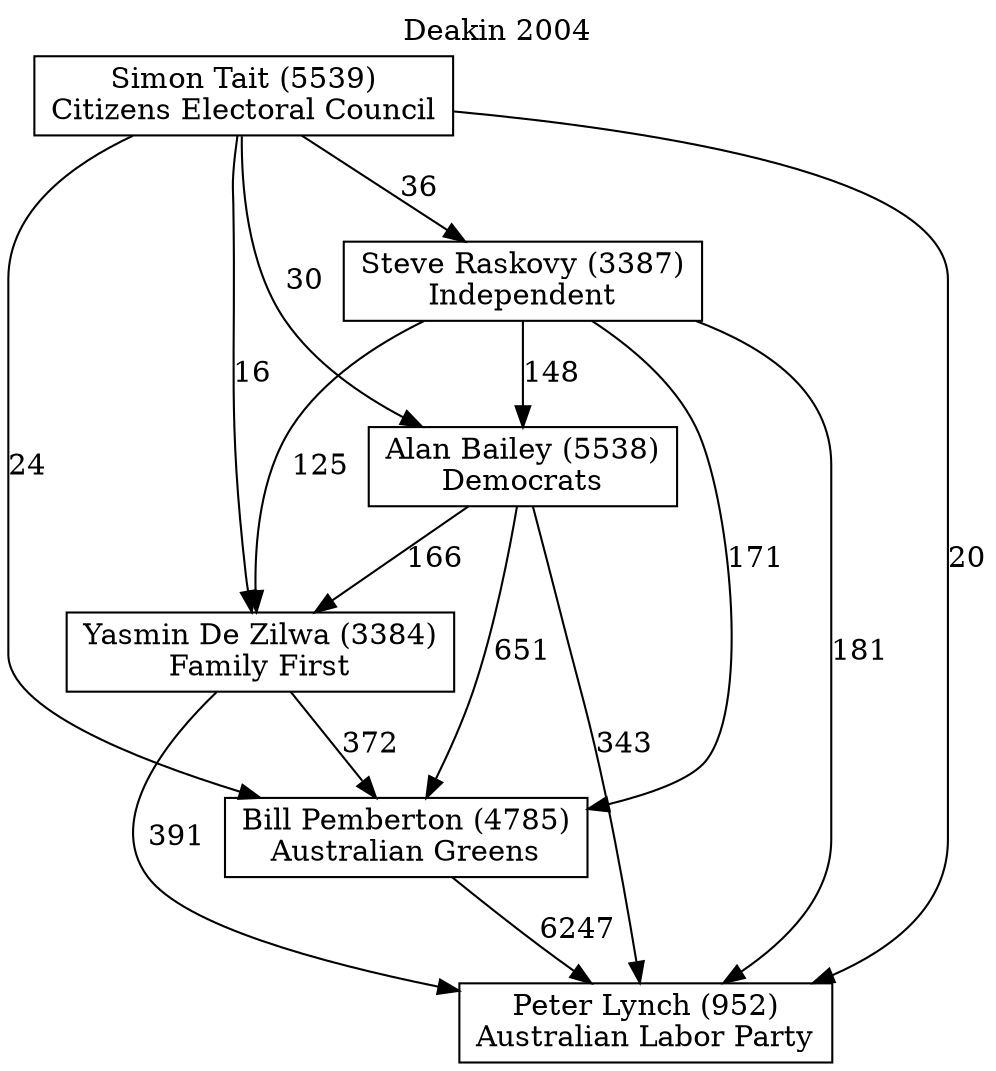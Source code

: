 // House preference flow
digraph "Peter Lynch (952)_Deakin_2004" {
	graph [label="Deakin 2004" labelloc=t mclimit=10]
	node [shape=box]
	"Alan Bailey (5538)" [label="Alan Bailey (5538)
Democrats"]
	"Bill Pemberton (4785)" [label="Bill Pemberton (4785)
Australian Greens"]
	"Peter Lynch (952)" [label="Peter Lynch (952)
Australian Labor Party"]
	"Simon Tait (5539)" [label="Simon Tait (5539)
Citizens Electoral Council"]
	"Steve Raskovy (3387)" [label="Steve Raskovy (3387)
Independent"]
	"Yasmin De Zilwa (3384)" [label="Yasmin De Zilwa (3384)
Family First"]
	"Alan Bailey (5538)" -> "Bill Pemberton (4785)" [label=651]
	"Alan Bailey (5538)" -> "Peter Lynch (952)" [label=343]
	"Alan Bailey (5538)" -> "Yasmin De Zilwa (3384)" [label=166]
	"Bill Pemberton (4785)" -> "Peter Lynch (952)" [label=6247]
	"Simon Tait (5539)" -> "Alan Bailey (5538)" [label=30]
	"Simon Tait (5539)" -> "Bill Pemberton (4785)" [label=24]
	"Simon Tait (5539)" -> "Peter Lynch (952)" [label=20]
	"Simon Tait (5539)" -> "Steve Raskovy (3387)" [label=36]
	"Simon Tait (5539)" -> "Yasmin De Zilwa (3384)" [label=16]
	"Steve Raskovy (3387)" -> "Alan Bailey (5538)" [label=148]
	"Steve Raskovy (3387)" -> "Bill Pemberton (4785)" [label=171]
	"Steve Raskovy (3387)" -> "Peter Lynch (952)" [label=181]
	"Steve Raskovy (3387)" -> "Yasmin De Zilwa (3384)" [label=125]
	"Yasmin De Zilwa (3384)" -> "Bill Pemberton (4785)" [label=372]
	"Yasmin De Zilwa (3384)" -> "Peter Lynch (952)" [label=391]
}
